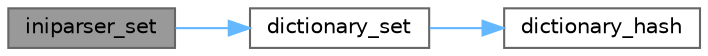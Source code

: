 digraph "iniparser_set"
{
 // LATEX_PDF_SIZE
  bgcolor="transparent";
  edge [fontname=Helvetica,fontsize=10,labelfontname=Helvetica,labelfontsize=10];
  node [fontname=Helvetica,fontsize=10,shape=box,height=0.2,width=0.4];
  rankdir="LR";
  Node1 [label="iniparser_set",height=0.2,width=0.4,color="gray40", fillcolor="grey60", style="filled", fontcolor="black",tooltip="Set an entry in a dictionary."];
  Node1 -> Node2 [color="steelblue1",style="solid"];
  Node2 [label="dictionary_set",height=0.2,width=0.4,color="grey40", fillcolor="white", style="filled",URL="$dictionary_8c.html#aca582586180a1cd058017e337250848d",tooltip="Set a value in a dictionary."];
  Node2 -> Node3 [color="steelblue1",style="solid"];
  Node3 [label="dictionary_hash",height=0.2,width=0.4,color="grey40", fillcolor="white", style="filled",URL="$dictionary_8c.html#a7c1ef0a729e668d1e8d6a7e774feaf2e",tooltip="Compute the hash key for a string."];
}
